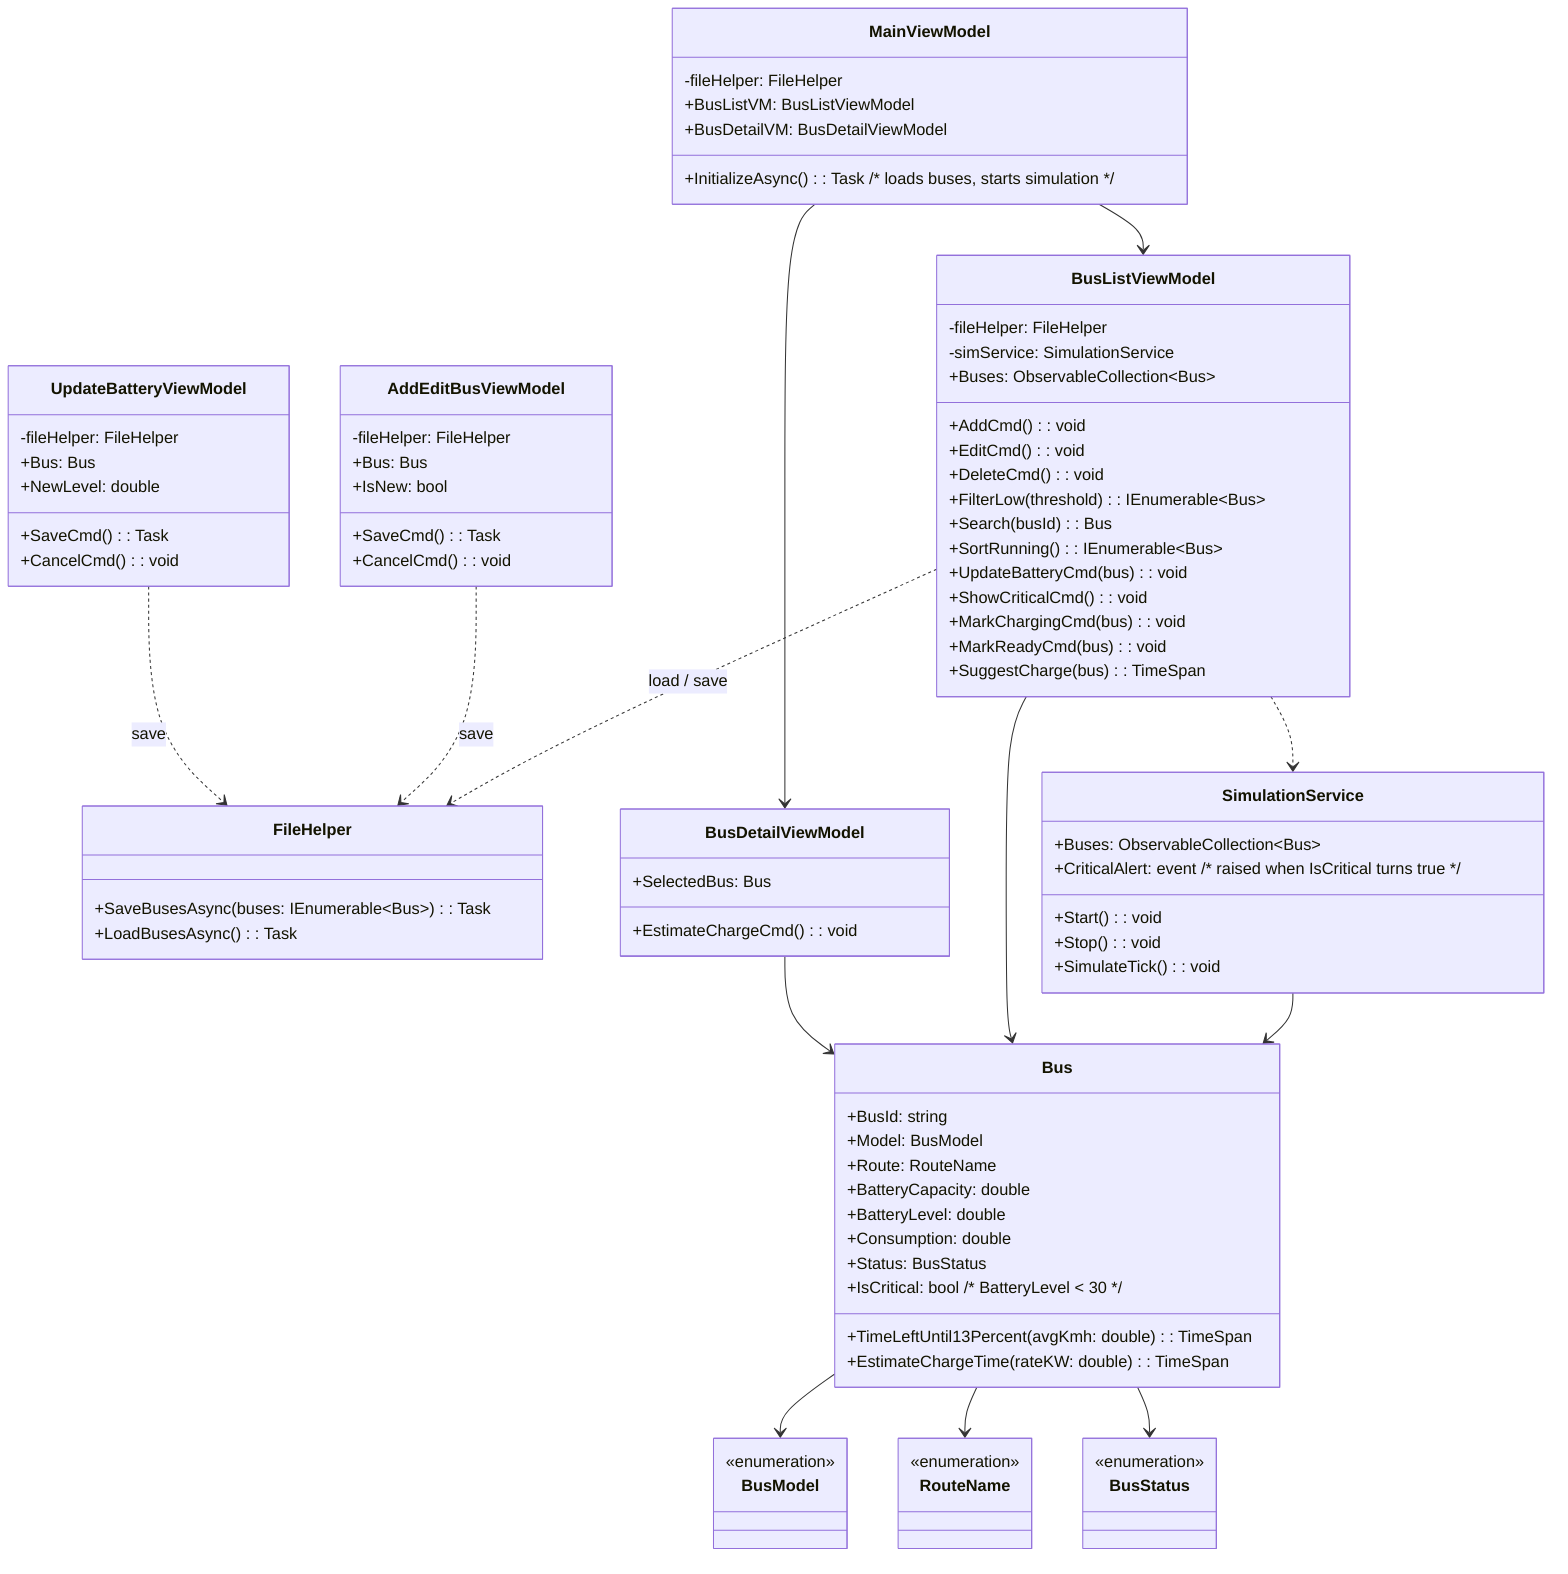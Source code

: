 classDiagram
%% ------------- DOMAIN -------------
class Bus {
    +BusId: string
    +Model: BusModel
    +Route: RouteName
    +BatteryCapacity: double
    +BatteryLevel: double
    +Consumption: double
    +Status: BusStatus
    +IsCritical: bool                      /* BatteryLevel < 30 */
    +TimeLeftUntil13Percent(avgKmh: double): TimeSpan
    +EstimateChargeTime(rateKW: double): TimeSpan
}
 
class BusModel   { <<enumeration>> }
class RouteName  { <<enumeration>> }
class BusStatus  { <<enumeration>> }
Bus --> BusModel
Bus --> RouteName
Bus --> BusStatus
 
%% ------------- FILE I/O -------------
class FileHelper {
    +SaveBusesAsync(buses: IEnumerable~Bus~): Task
    +LoadBusesAsync(): Task<List~Bus~>
}
 
%% ------------- SERVICE -------------
class SimulationService {
    +Buses: ObservableCollection~Bus~
    +Start(): void
    +Stop(): void
    +SimulateTick(): void
    +CriticalAlert: event                 /* raised when IsCritical turns true */
}
SimulationService --> Bus
 
%% ------------- VIEW-MODELS -------------
class BusListViewModel {
    -fileHelper: FileHelper
    -simService: SimulationService
    +Buses: ObservableCollection~Bus~
    +AddCmd(): void
    +EditCmd(): void
    +DeleteCmd(): void    
    +FilterLow(threshold): IEnumerable~Bus~
    +Search(busId): Bus
    +SortRunning(): IEnumerable~Bus~    
    +UpdateBatteryCmd(bus): void    
    +ShowCriticalCmd(): void
    +MarkChargingCmd(bus): void
    +MarkReadyCmd(bus): void
    +SuggestCharge(bus): TimeSpan
}
 
class AddEditBusViewModel {
    -fileHelper: FileHelper
    +Bus: Bus
    +IsNew: bool
    +SaveCmd(): Task
    +CancelCmd(): void
}
 
class UpdateBatteryViewModel {
    -fileHelper: FileHelper
    +Bus: Bus
    +NewLevel: double
    +SaveCmd(): Task
    +CancelCmd(): void
}
 
class BusDetailViewModel {
    +SelectedBus: Bus
    +EstimateChargeCmd(): void
}
 
class MainViewModel {
    -fileHelper: FileHelper
    +BusListVM: BusListViewModel
    +BusDetailVM: BusDetailViewModel
    +InitializeAsync(): Task              /* loads buses, starts simulation */
}
 
%% ------------- RELATIONS -------------
MainViewModel --> BusListViewModel
MainViewModel --> BusDetailViewModel
 
BusListViewModel ..> FileHelper          : load / save
BusListViewModel ..> SimulationService
AddEditBusViewModel ..> FileHelper       : save
UpdateBatteryViewModel ..> FileHelper    : save
 
BusListViewModel --> Bus
BusDetailViewModel --> Bus